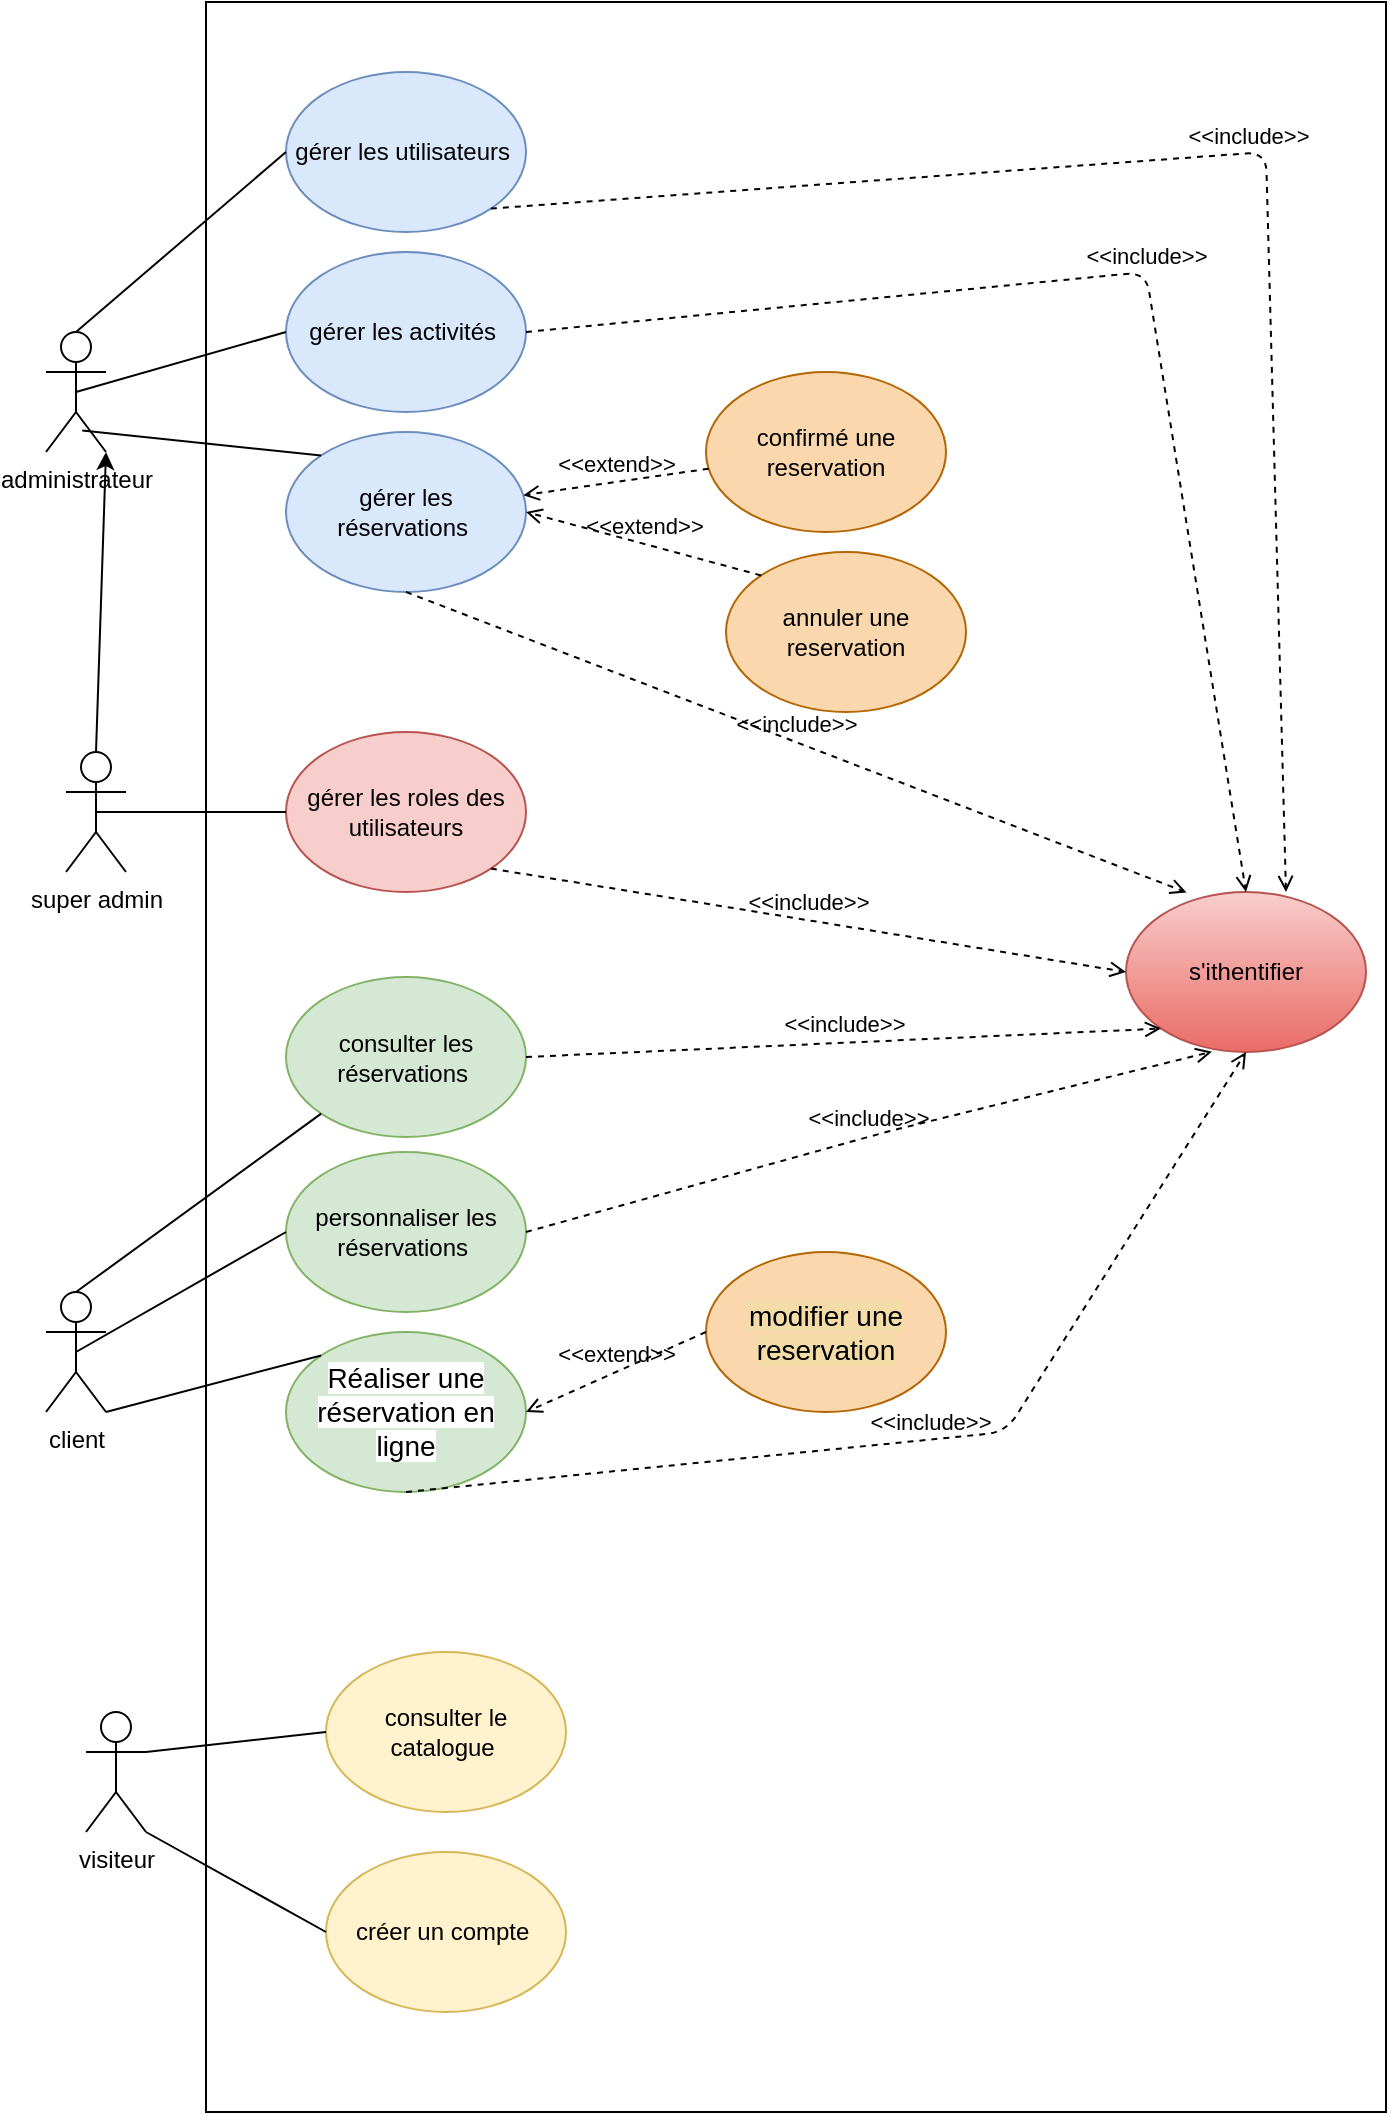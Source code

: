 <mxfile>
    <diagram id="ZDkRXMtkpQ_FVFrIbTL5" name="Page-1">
        <mxGraphModel dx="727" dy="1877" grid="1" gridSize="10" guides="1" tooltips="1" connect="1" arrows="1" fold="1" page="1" pageScale="1" pageWidth="850" pageHeight="1100" math="0" shadow="0">
            <root>
                <mxCell id="0"/>
                <mxCell id="1" parent="0"/>
                <mxCell id="4" value="administrateur" style="shape=umlActor;verticalLabelPosition=bottom;verticalAlign=top;html=1;outlineConnect=0;" vertex="1" parent="1">
                    <mxGeometry x="50" y="250" width="30" height="60" as="geometry"/>
                </mxCell>
                <mxCell id="6" value="" style="rounded=0;whiteSpace=wrap;html=1;" vertex="1" parent="1">
                    <mxGeometry x="130" y="85" width="590" height="1055" as="geometry"/>
                </mxCell>
                <mxCell id="8" value="gérer les utilisateurs&amp;nbsp;" style="ellipse;whiteSpace=wrap;html=1;fillColor=#dae8fc;strokeColor=#6c8ebf;" vertex="1" parent="1">
                    <mxGeometry x="170" y="120" width="120" height="80" as="geometry"/>
                </mxCell>
                <mxCell id="9" value="gérer les activités&amp;nbsp;" style="ellipse;whiteSpace=wrap;html=1;fillColor=#dae8fc;strokeColor=#6c8ebf;" vertex="1" parent="1">
                    <mxGeometry x="170" y="210" width="120" height="80" as="geometry"/>
                </mxCell>
                <mxCell id="10" value="gérer les réservations&amp;nbsp;" style="ellipse;whiteSpace=wrap;html=1;fillColor=#dae8fc;strokeColor=#6c8ebf;" vertex="1" parent="1">
                    <mxGeometry x="170" y="300" width="120" height="80" as="geometry"/>
                </mxCell>
                <mxCell id="13" value="" style="endArrow=none;html=1;exitX=0.5;exitY=0;exitDx=0;exitDy=0;exitPerimeter=0;entryX=0;entryY=0.5;entryDx=0;entryDy=0;" edge="1" parent="1" source="4" target="8">
                    <mxGeometry width="50" height="50" relative="1" as="geometry">
                        <mxPoint x="90" y="390" as="sourcePoint"/>
                        <mxPoint x="140" y="340" as="targetPoint"/>
                    </mxGeometry>
                </mxCell>
                <mxCell id="14" value="" style="endArrow=none;html=1;exitX=0.5;exitY=0.5;exitDx=0;exitDy=0;exitPerimeter=0;entryX=0;entryY=0.5;entryDx=0;entryDy=0;" edge="1" parent="1" source="4" target="9">
                    <mxGeometry width="50" height="50" relative="1" as="geometry">
                        <mxPoint x="90" y="390" as="sourcePoint"/>
                        <mxPoint x="140" y="340" as="targetPoint"/>
                    </mxGeometry>
                </mxCell>
                <mxCell id="15" value="" style="endArrow=none;html=1;exitX=0.603;exitY=0.821;exitDx=0;exitDy=0;exitPerimeter=0;entryX=0;entryY=0;entryDx=0;entryDy=0;" edge="1" parent="1" source="4" target="10">
                    <mxGeometry width="50" height="50" relative="1" as="geometry">
                        <mxPoint x="90" y="390" as="sourcePoint"/>
                        <mxPoint x="140" y="340" as="targetPoint"/>
                    </mxGeometry>
                </mxCell>
                <mxCell id="17" value="client" style="shape=umlActor;verticalLabelPosition=bottom;verticalAlign=top;html=1;outlineConnect=0;" vertex="1" parent="1">
                    <mxGeometry x="50" y="730" width="30" height="60" as="geometry"/>
                </mxCell>
                <mxCell id="18" value="consulter les réservations&amp;nbsp;" style="ellipse;whiteSpace=wrap;html=1;fillColor=#d5e8d4;strokeColor=#82b366;" vertex="1" parent="1">
                    <mxGeometry x="170" y="572.5" width="120" height="80" as="geometry"/>
                </mxCell>
                <mxCell id="19" value="personnaliser les réservations&amp;nbsp;" style="ellipse;whiteSpace=wrap;html=1;fillColor=#d5e8d4;strokeColor=#82b366;" vertex="1" parent="1">
                    <mxGeometry x="170" y="660" width="120" height="80" as="geometry"/>
                </mxCell>
                <mxCell id="20" value="&lt;span style=&quot;font-family: &amp;quot;Nunito Sans&amp;quot;, sans-serif; font-size: 14px; text-align: left; background-color: rgb(255, 255, 255);&quot;&gt;Réaliser une réservation en ligne&lt;/span&gt;" style="ellipse;whiteSpace=wrap;html=1;fillColor=#d5e8d4;strokeColor=#82b366;" vertex="1" parent="1">
                    <mxGeometry x="170" y="750" width="120" height="80" as="geometry"/>
                </mxCell>
                <mxCell id="21" value="&lt;div style=&quot;&quot;&gt;&lt;font face=&quot;Nunito Sans, sans-serif&quot;&gt;&lt;span style=&quot;font-size: 14px; background-color: rgb(244, 220, 169);&quot;&gt;modifier une reservation&lt;/span&gt;&lt;/font&gt;&lt;/div&gt;" style="ellipse;whiteSpace=wrap;html=1;align=center;fillColor=#fad7ac;strokeColor=#b46504;" vertex="1" parent="1">
                    <mxGeometry x="380" y="710" width="120" height="80" as="geometry"/>
                </mxCell>
                <mxCell id="22" value="" style="endArrow=none;html=1;exitX=0.5;exitY=0;exitDx=0;exitDy=0;exitPerimeter=0;entryX=0;entryY=1;entryDx=0;entryDy=0;" edge="1" parent="1" source="17" target="18">
                    <mxGeometry width="50" height="50" relative="1" as="geometry">
                        <mxPoint x="120" y="710" as="sourcePoint"/>
                        <mxPoint x="170" y="660" as="targetPoint"/>
                    </mxGeometry>
                </mxCell>
                <mxCell id="23" value="" style="endArrow=none;html=1;exitX=0.5;exitY=0.5;exitDx=0;exitDy=0;exitPerimeter=0;entryX=0;entryY=0.5;entryDx=0;entryDy=0;" edge="1" parent="1" source="17" target="19">
                    <mxGeometry width="50" height="50" relative="1" as="geometry">
                        <mxPoint x="120" y="710" as="sourcePoint"/>
                        <mxPoint x="170" y="660" as="targetPoint"/>
                    </mxGeometry>
                </mxCell>
                <mxCell id="24" value="" style="endArrow=none;html=1;exitX=1;exitY=1;exitDx=0;exitDy=0;exitPerimeter=0;entryX=0;entryY=0;entryDx=0;entryDy=0;" edge="1" parent="1" source="17" target="20">
                    <mxGeometry width="50" height="50" relative="1" as="geometry">
                        <mxPoint x="120" y="710" as="sourcePoint"/>
                        <mxPoint x="170" y="660" as="targetPoint"/>
                    </mxGeometry>
                </mxCell>
                <mxCell id="25" value="visiteur" style="shape=umlActor;verticalLabelPosition=bottom;verticalAlign=top;html=1;outlineConnect=0;" vertex="1" parent="1">
                    <mxGeometry x="70" y="940" width="30" height="60" as="geometry"/>
                </mxCell>
                <mxCell id="26" value="consulter le catalogue&amp;nbsp;" style="ellipse;whiteSpace=wrap;html=1;fillColor=#fff2cc;strokeColor=#d6b656;" vertex="1" parent="1">
                    <mxGeometry x="190" y="910" width="120" height="80" as="geometry"/>
                </mxCell>
                <mxCell id="28" value="créer un compte&amp;nbsp;" style="ellipse;whiteSpace=wrap;html=1;fillColor=#fff2cc;strokeColor=#d6b656;" vertex="1" parent="1">
                    <mxGeometry x="190" y="1010" width="120" height="80" as="geometry"/>
                </mxCell>
                <mxCell id="29" value="gérer les roles des utilisateurs" style="ellipse;whiteSpace=wrap;html=1;fillColor=#f8cecc;strokeColor=#b85450;" vertex="1" parent="1">
                    <mxGeometry x="170" y="450" width="120" height="80" as="geometry"/>
                </mxCell>
                <mxCell id="32" value="confirmé une reservation" style="ellipse;whiteSpace=wrap;html=1;fillColor=#fad7ac;strokeColor=#b46504;" vertex="1" parent="1">
                    <mxGeometry x="380" y="270" width="120" height="80" as="geometry"/>
                </mxCell>
                <mxCell id="34" value="annuler une reservation" style="ellipse;whiteSpace=wrap;html=1;fillColor=#fad7ac;strokeColor=#b46504;" vertex="1" parent="1">
                    <mxGeometry x="390" y="360" width="120" height="80" as="geometry"/>
                </mxCell>
                <mxCell id="35" value="" style="endArrow=none;html=1;exitX=1;exitY=0.333;exitDx=0;exitDy=0;exitPerimeter=0;entryX=0;entryY=0.5;entryDx=0;entryDy=0;" edge="1" parent="1" source="25" target="26">
                    <mxGeometry width="50" height="50" relative="1" as="geometry">
                        <mxPoint x="220" y="820" as="sourcePoint"/>
                        <mxPoint x="270" y="770" as="targetPoint"/>
                    </mxGeometry>
                </mxCell>
                <mxCell id="36" value="" style="endArrow=none;html=1;exitX=1;exitY=1;exitDx=0;exitDy=0;exitPerimeter=0;entryX=0;entryY=0.5;entryDx=0;entryDy=0;" edge="1" parent="1" source="25" target="28">
                    <mxGeometry width="50" height="50" relative="1" as="geometry">
                        <mxPoint x="220" y="820" as="sourcePoint"/>
                        <mxPoint x="270" y="770" as="targetPoint"/>
                    </mxGeometry>
                </mxCell>
                <mxCell id="37" value="&amp;lt;&amp;lt;extend&amp;gt;&amp;gt;" style="html=1;verticalAlign=bottom;labelBackgroundColor=none;endArrow=open;endFill=0;dashed=1;" edge="1" parent="1" source="32" target="10">
                    <mxGeometry width="160" relative="1" as="geometry">
                        <mxPoint x="250" y="510" as="sourcePoint"/>
                        <mxPoint x="410" y="510" as="targetPoint"/>
                    </mxGeometry>
                </mxCell>
                <mxCell id="38" value="&amp;lt;&amp;lt;extend&amp;gt;&amp;gt;" style="html=1;verticalAlign=bottom;labelBackgroundColor=none;endArrow=open;endFill=0;dashed=1;entryX=1;entryY=0.5;entryDx=0;entryDy=0;exitX=0;exitY=0;exitDx=0;exitDy=0;" edge="1" parent="1" source="34" target="10">
                    <mxGeometry width="160" relative="1" as="geometry">
                        <mxPoint x="240" y="510" as="sourcePoint"/>
                        <mxPoint x="400" y="510" as="targetPoint"/>
                    </mxGeometry>
                </mxCell>
                <mxCell id="39" value="&amp;lt;&amp;lt;extend&amp;gt;&amp;gt;" style="html=1;verticalAlign=bottom;labelBackgroundColor=none;endArrow=open;endFill=0;dashed=1;entryX=1;entryY=0.5;entryDx=0;entryDy=0;exitX=0;exitY=0.5;exitDx=0;exitDy=0;" edge="1" parent="1" source="21" target="20">
                    <mxGeometry width="160" relative="1" as="geometry">
                        <mxPoint x="240" y="510" as="sourcePoint"/>
                        <mxPoint x="400" y="510" as="targetPoint"/>
                    </mxGeometry>
                </mxCell>
                <mxCell id="40" value="s'ithentifier" style="ellipse;whiteSpace=wrap;html=1;fillColor=#f8cecc;strokeColor=#b85450;gradientColor=#ea6b66;" vertex="1" parent="1">
                    <mxGeometry x="590" y="530" width="120" height="80" as="geometry"/>
                </mxCell>
                <mxCell id="41" value="&amp;lt;&amp;lt;include&amp;gt;&amp;gt;" style="html=1;verticalAlign=bottom;labelBackgroundColor=none;endArrow=open;endFill=0;dashed=1;exitX=1;exitY=1;exitDx=0;exitDy=0;" edge="1" parent="1" source="8">
                    <mxGeometry width="160" relative="1" as="geometry">
                        <mxPoint x="290" y="470" as="sourcePoint"/>
                        <mxPoint x="670" y="530" as="targetPoint"/>
                        <Array as="points">
                            <mxPoint x="660" y="160"/>
                        </Array>
                    </mxGeometry>
                </mxCell>
                <mxCell id="43" value="&amp;lt;&amp;lt;include&amp;gt;&amp;gt;" style="html=1;verticalAlign=bottom;labelBackgroundColor=none;endArrow=open;endFill=0;dashed=1;exitX=1;exitY=0.5;exitDx=0;exitDy=0;entryX=0.5;entryY=0;entryDx=0;entryDy=0;" edge="1" parent="1" source="9" target="40">
                    <mxGeometry width="160" relative="1" as="geometry">
                        <mxPoint x="350" y="300" as="sourcePoint"/>
                        <mxPoint x="510" y="300" as="targetPoint"/>
                        <Array as="points">
                            <mxPoint x="600" y="220"/>
                        </Array>
                    </mxGeometry>
                </mxCell>
                <mxCell id="44" value="&amp;lt;&amp;lt;include&amp;gt;&amp;gt;" style="html=1;verticalAlign=bottom;labelBackgroundColor=none;endArrow=open;endFill=0;dashed=1;exitX=0.5;exitY=1;exitDx=0;exitDy=0;entryX=0.831;entryY=0.422;entryDx=0;entryDy=0;entryPerimeter=0;" edge="1" parent="1" source="10" target="6">
                    <mxGeometry width="160" relative="1" as="geometry">
                        <mxPoint x="350" y="300" as="sourcePoint"/>
                        <mxPoint x="510" y="300" as="targetPoint"/>
                        <Array as="points"/>
                    </mxGeometry>
                </mxCell>
                <mxCell id="45" value="&amp;lt;&amp;lt;include&amp;gt;&amp;gt;" style="html=1;verticalAlign=bottom;labelBackgroundColor=none;endArrow=open;endFill=0;dashed=1;exitX=1;exitY=1;exitDx=0;exitDy=0;entryX=0;entryY=0.5;entryDx=0;entryDy=0;" edge="1" parent="1" source="29" target="40">
                    <mxGeometry width="160" relative="1" as="geometry">
                        <mxPoint x="350" y="300" as="sourcePoint"/>
                        <mxPoint x="510" y="300" as="targetPoint"/>
                    </mxGeometry>
                </mxCell>
                <mxCell id="46" value="&amp;lt;&amp;lt;include&amp;gt;&amp;gt;" style="html=1;verticalAlign=bottom;labelBackgroundColor=none;endArrow=open;endFill=0;dashed=1;exitX=1;exitY=0.5;exitDx=0;exitDy=0;entryX=0;entryY=1;entryDx=0;entryDy=0;" edge="1" parent="1" source="18" target="40">
                    <mxGeometry width="160" relative="1" as="geometry">
                        <mxPoint x="350" y="300" as="sourcePoint"/>
                        <mxPoint x="510" y="300" as="targetPoint"/>
                    </mxGeometry>
                </mxCell>
                <mxCell id="47" value="&amp;lt;&amp;lt;include&amp;gt;&amp;gt;" style="html=1;verticalAlign=bottom;labelBackgroundColor=none;endArrow=open;endFill=0;dashed=1;exitX=0.5;exitY=1;exitDx=0;exitDy=0;entryX=0.5;entryY=1;entryDx=0;entryDy=0;" edge="1" parent="1" source="20" target="40">
                    <mxGeometry width="160" relative="1" as="geometry">
                        <mxPoint x="300" y="300" as="sourcePoint"/>
                        <mxPoint x="460" y="300" as="targetPoint"/>
                        <Array as="points">
                            <mxPoint x="530" y="800"/>
                        </Array>
                    </mxGeometry>
                </mxCell>
                <mxCell id="48" value="&amp;lt;&amp;lt;include&amp;gt;&amp;gt;" style="html=1;verticalAlign=bottom;labelBackgroundColor=none;endArrow=open;endFill=0;dashed=1;exitX=1;exitY=0.5;exitDx=0;exitDy=0;entryX=0.358;entryY=0.998;entryDx=0;entryDy=0;entryPerimeter=0;" edge="1" parent="1" source="19" target="40">
                    <mxGeometry width="160" relative="1" as="geometry">
                        <mxPoint x="300" y="300" as="sourcePoint"/>
                        <mxPoint x="460" y="300" as="targetPoint"/>
                        <Array as="points">
                            <mxPoint x="470" y="650"/>
                        </Array>
                    </mxGeometry>
                </mxCell>
                <mxCell id="53" style="edgeStyle=none;html=1;exitX=0.5;exitY=0;exitDx=0;exitDy=0;exitPerimeter=0;entryX=1;entryY=1;entryDx=0;entryDy=0;entryPerimeter=0;" edge="1" parent="1" source="52" target="4">
                    <mxGeometry relative="1" as="geometry"/>
                </mxCell>
                <mxCell id="52" value="super admin" style="shape=umlActor;verticalLabelPosition=bottom;verticalAlign=top;html=1;" vertex="1" parent="1">
                    <mxGeometry x="60" y="460" width="30" height="60" as="geometry"/>
                </mxCell>
                <mxCell id="54" value="" style="endArrow=none;html=1;exitX=0.5;exitY=0.5;exitDx=0;exitDy=0;exitPerimeter=0;entryX=0;entryY=0.5;entryDx=0;entryDy=0;" edge="1" parent="1" source="52" target="29">
                    <mxGeometry width="50" height="50" relative="1" as="geometry">
                        <mxPoint x="180" y="720" as="sourcePoint"/>
                        <mxPoint x="230" y="670" as="targetPoint"/>
                    </mxGeometry>
                </mxCell>
            </root>
        </mxGraphModel>
    </diagram>
</mxfile>